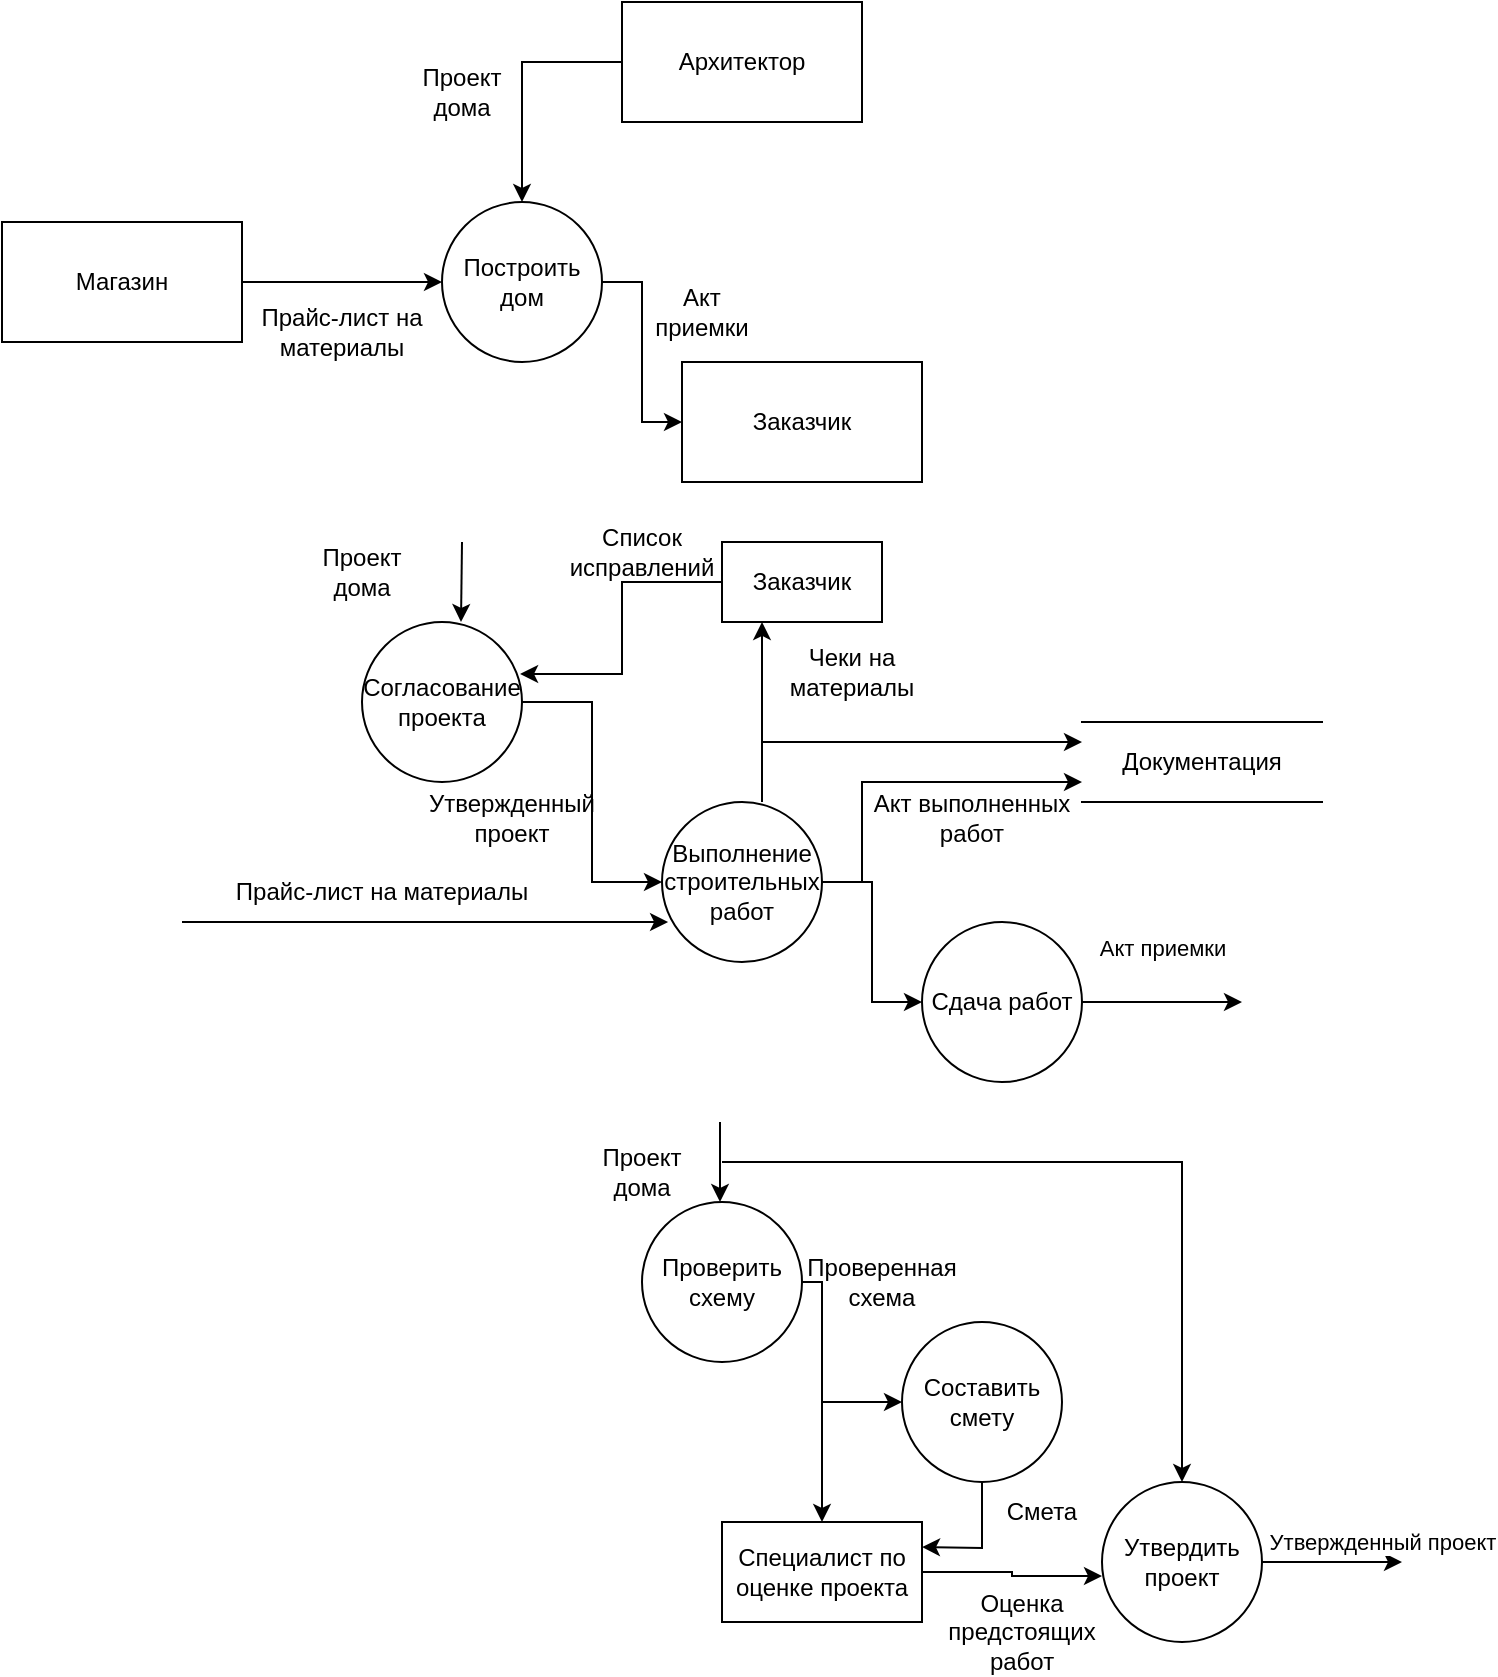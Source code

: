 <mxfile version="22.1.7" type="device">
  <diagram name="Page-1" id="52a04d89-c75d-2922-d76d-85b35f80e030">
    <mxGraphModel dx="683" dy="668" grid="1" gridSize="10" guides="1" tooltips="1" connect="1" arrows="1" fold="1" page="1" pageScale="1" pageWidth="1100" pageHeight="850" background="none" math="0" shadow="0">
      <root>
        <mxCell id="0" />
        <mxCell id="1" parent="0" />
        <mxCell id="TzFSNJ2dvFdZEOJwIAdj-11" style="edgeStyle=orthogonalEdgeStyle;rounded=0;orthogonalLoop=1;jettySize=auto;html=1;entryX=0;entryY=0.5;entryDx=0;entryDy=0;" edge="1" parent="1" source="TzFSNJ2dvFdZEOJwIAdj-5" target="TzFSNJ2dvFdZEOJwIAdj-10">
          <mxGeometry relative="1" as="geometry" />
        </mxCell>
        <mxCell id="TzFSNJ2dvFdZEOJwIAdj-5" value="Построить дом" style="ellipse;whiteSpace=wrap;html=1;aspect=fixed;" vertex="1" parent="1">
          <mxGeometry x="240" y="110" width="80" height="80" as="geometry" />
        </mxCell>
        <mxCell id="TzFSNJ2dvFdZEOJwIAdj-7" style="edgeStyle=orthogonalEdgeStyle;rounded=0;orthogonalLoop=1;jettySize=auto;html=1;entryX=0.5;entryY=0;entryDx=0;entryDy=0;" edge="1" parent="1" source="TzFSNJ2dvFdZEOJwIAdj-6" target="TzFSNJ2dvFdZEOJwIAdj-5">
          <mxGeometry relative="1" as="geometry" />
        </mxCell>
        <mxCell id="TzFSNJ2dvFdZEOJwIAdj-6" value="Архитектор" style="rounded=0;whiteSpace=wrap;html=1;" vertex="1" parent="1">
          <mxGeometry x="330" y="10" width="120" height="60" as="geometry" />
        </mxCell>
        <mxCell id="TzFSNJ2dvFdZEOJwIAdj-9" style="edgeStyle=orthogonalEdgeStyle;rounded=0;orthogonalLoop=1;jettySize=auto;html=1;entryX=0;entryY=0.5;entryDx=0;entryDy=0;" edge="1" parent="1" source="TzFSNJ2dvFdZEOJwIAdj-8" target="TzFSNJ2dvFdZEOJwIAdj-5">
          <mxGeometry relative="1" as="geometry" />
        </mxCell>
        <mxCell id="TzFSNJ2dvFdZEOJwIAdj-8" value="Магазин" style="rounded=0;whiteSpace=wrap;html=1;" vertex="1" parent="1">
          <mxGeometry x="20" y="120" width="120" height="60" as="geometry" />
        </mxCell>
        <mxCell id="TzFSNJ2dvFdZEOJwIAdj-10" value="Заказчик" style="rounded=0;whiteSpace=wrap;html=1;" vertex="1" parent="1">
          <mxGeometry x="360" y="190" width="120" height="60" as="geometry" />
        </mxCell>
        <mxCell id="TzFSNJ2dvFdZEOJwIAdj-18" style="edgeStyle=orthogonalEdgeStyle;rounded=0;orthogonalLoop=1;jettySize=auto;html=1;entryX=0;entryY=0.5;entryDx=0;entryDy=0;" edge="1" parent="1" source="TzFSNJ2dvFdZEOJwIAdj-12" target="TzFSNJ2dvFdZEOJwIAdj-13">
          <mxGeometry relative="1" as="geometry" />
        </mxCell>
        <mxCell id="TzFSNJ2dvFdZEOJwIAdj-12" value="Согласование проекта" style="ellipse;whiteSpace=wrap;html=1;aspect=fixed;" vertex="1" parent="1">
          <mxGeometry x="200" y="320" width="80" height="80" as="geometry" />
        </mxCell>
        <mxCell id="TzFSNJ2dvFdZEOJwIAdj-19" style="edgeStyle=orthogonalEdgeStyle;rounded=0;orthogonalLoop=1;jettySize=auto;html=1;entryX=0;entryY=0.5;entryDx=0;entryDy=0;" edge="1" parent="1" source="TzFSNJ2dvFdZEOJwIAdj-13" target="TzFSNJ2dvFdZEOJwIAdj-14">
          <mxGeometry relative="1" as="geometry" />
        </mxCell>
        <mxCell id="TzFSNJ2dvFdZEOJwIAdj-13" value="Выполнение строительных работ" style="ellipse;whiteSpace=wrap;html=1;aspect=fixed;" vertex="1" parent="1">
          <mxGeometry x="350" y="410" width="80" height="80" as="geometry" />
        </mxCell>
        <mxCell id="TzFSNJ2dvFdZEOJwIAdj-14" value="&lt;div&gt;Сдача работ&lt;/div&gt;" style="ellipse;whiteSpace=wrap;html=1;aspect=fixed;" vertex="1" parent="1">
          <mxGeometry x="480" y="470" width="80" height="80" as="geometry" />
        </mxCell>
        <mxCell id="TzFSNJ2dvFdZEOJwIAdj-15" value="Заказчик" style="rounded=0;whiteSpace=wrap;html=1;" vertex="1" parent="1">
          <mxGeometry x="380" y="280" width="80" height="40" as="geometry" />
        </mxCell>
        <mxCell id="TzFSNJ2dvFdZEOJwIAdj-16" value="Документация" style="shape=partialRectangle;whiteSpace=wrap;html=1;left=0;right=0;fillColor=none;" vertex="1" parent="1">
          <mxGeometry x="560" y="370" width="120" height="40" as="geometry" />
        </mxCell>
        <mxCell id="TzFSNJ2dvFdZEOJwIAdj-17" style="edgeStyle=orthogonalEdgeStyle;rounded=0;orthogonalLoop=1;jettySize=auto;html=1;entryX=0.988;entryY=0.325;entryDx=0;entryDy=0;entryPerimeter=0;" edge="1" parent="1" source="TzFSNJ2dvFdZEOJwIAdj-15" target="TzFSNJ2dvFdZEOJwIAdj-12">
          <mxGeometry relative="1" as="geometry" />
        </mxCell>
        <mxCell id="TzFSNJ2dvFdZEOJwIAdj-20" value="" style="endArrow=classic;html=1;rounded=0;entryX=0.038;entryY=0.75;entryDx=0;entryDy=0;entryPerimeter=0;" edge="1" parent="1" target="TzFSNJ2dvFdZEOJwIAdj-13">
          <mxGeometry width="50" height="50" relative="1" as="geometry">
            <mxPoint x="110" y="470" as="sourcePoint" />
            <mxPoint x="200" y="470" as="targetPoint" />
            <Array as="points">
              <mxPoint x="280" y="470" />
            </Array>
          </mxGeometry>
        </mxCell>
        <mxCell id="TzFSNJ2dvFdZEOJwIAdj-23" value="" style="endArrow=classic;html=1;rounded=0;" edge="1" parent="1">
          <mxGeometry width="50" height="50" relative="1" as="geometry">
            <mxPoint x="450" y="450" as="sourcePoint" />
            <mxPoint x="560" y="400" as="targetPoint" />
            <Array as="points">
              <mxPoint x="450" y="400" />
            </Array>
          </mxGeometry>
        </mxCell>
        <mxCell id="TzFSNJ2dvFdZEOJwIAdj-25" value="Акт выполненных работ" style="text;html=1;strokeColor=none;fillColor=none;align=center;verticalAlign=middle;whiteSpace=wrap;rounded=0;" vertex="1" parent="1">
          <mxGeometry x="450" y="402.5" width="110" height="30" as="geometry" />
        </mxCell>
        <mxCell id="TzFSNJ2dvFdZEOJwIAdj-26" value="Утвержденный проект" style="text;html=1;strokeColor=none;fillColor=none;align=center;verticalAlign=middle;whiteSpace=wrap;rounded=0;" vertex="1" parent="1">
          <mxGeometry x="240" y="410" width="70" height="15" as="geometry" />
        </mxCell>
        <mxCell id="TzFSNJ2dvFdZEOJwIAdj-27" value="&lt;div&gt;Прайс-лист на материалы&lt;/div&gt;" style="text;html=1;strokeColor=none;fillColor=none;align=center;verticalAlign=middle;whiteSpace=wrap;rounded=0;" vertex="1" parent="1">
          <mxGeometry x="120" y="440" width="180" height="30" as="geometry" />
        </mxCell>
        <mxCell id="TzFSNJ2dvFdZEOJwIAdj-28" value="" style="endArrow=classic;html=1;rounded=0;" edge="1" parent="1">
          <mxGeometry width="50" height="50" relative="1" as="geometry">
            <mxPoint x="250" y="280" as="sourcePoint" />
            <mxPoint x="249.5" y="320" as="targetPoint" />
          </mxGeometry>
        </mxCell>
        <mxCell id="TzFSNJ2dvFdZEOJwIAdj-29" value="Проект дома" style="text;html=1;strokeColor=none;fillColor=none;align=center;verticalAlign=middle;whiteSpace=wrap;rounded=0;" vertex="1" parent="1">
          <mxGeometry x="170" y="280" width="60" height="30" as="geometry" />
        </mxCell>
        <mxCell id="TzFSNJ2dvFdZEOJwIAdj-30" value="" style="endArrow=classic;html=1;rounded=0;" edge="1" parent="1">
          <mxGeometry width="50" height="50" relative="1" as="geometry">
            <mxPoint x="560" y="510" as="sourcePoint" />
            <mxPoint x="640" y="510" as="targetPoint" />
          </mxGeometry>
        </mxCell>
        <mxCell id="TzFSNJ2dvFdZEOJwIAdj-31" value="&lt;div&gt;Акт приемки&lt;/div&gt;&lt;div&gt;&lt;br&gt;&lt;/div&gt;" style="edgeLabel;html=1;align=center;verticalAlign=middle;resizable=0;points=[];" vertex="1" connectable="0" parent="TzFSNJ2dvFdZEOJwIAdj-30">
          <mxGeometry x="0.425" y="4" relative="1" as="geometry">
            <mxPoint x="-17" y="-16" as="offset" />
          </mxGeometry>
        </mxCell>
        <mxCell id="TzFSNJ2dvFdZEOJwIAdj-32" value="" style="endArrow=classic;html=1;rounded=0;entryX=0.25;entryY=1;entryDx=0;entryDy=0;" edge="1" parent="1" target="TzFSNJ2dvFdZEOJwIAdj-15">
          <mxGeometry width="50" height="50" relative="1" as="geometry">
            <mxPoint x="400" y="410" as="sourcePoint" />
            <mxPoint x="450" y="345" as="targetPoint" />
          </mxGeometry>
        </mxCell>
        <mxCell id="TzFSNJ2dvFdZEOJwIAdj-34" value="Чеки на материалы" style="text;html=1;strokeColor=none;fillColor=none;align=center;verticalAlign=middle;whiteSpace=wrap;rounded=0;" vertex="1" parent="1">
          <mxGeometry x="405" y="330" width="80" height="30" as="geometry" />
        </mxCell>
        <mxCell id="TzFSNJ2dvFdZEOJwIAdj-35" value="" style="endArrow=classic;html=1;rounded=0;entryX=0;entryY=0.5;entryDx=0;entryDy=0;" edge="1" parent="1">
          <mxGeometry width="50" height="50" relative="1" as="geometry">
            <mxPoint x="400" y="380" as="sourcePoint" />
            <mxPoint x="560" y="380" as="targetPoint" />
          </mxGeometry>
        </mxCell>
        <mxCell id="TzFSNJ2dvFdZEOJwIAdj-36" value="Список исправлений" style="text;html=1;strokeColor=none;fillColor=none;align=center;verticalAlign=middle;whiteSpace=wrap;rounded=0;" vertex="1" parent="1">
          <mxGeometry x="310" y="270" width="60" height="30" as="geometry" />
        </mxCell>
        <mxCell id="TzFSNJ2dvFdZEOJwIAdj-40" style="edgeStyle=orthogonalEdgeStyle;rounded=0;orthogonalLoop=1;jettySize=auto;html=1;entryX=0;entryY=0.5;entryDx=0;entryDy=0;" edge="1" parent="1" source="TzFSNJ2dvFdZEOJwIAdj-37" target="TzFSNJ2dvFdZEOJwIAdj-38">
          <mxGeometry relative="1" as="geometry">
            <Array as="points">
              <mxPoint x="430" y="650" />
              <mxPoint x="430" y="710" />
            </Array>
          </mxGeometry>
        </mxCell>
        <mxCell id="TzFSNJ2dvFdZEOJwIAdj-37" value="Проверить схему" style="ellipse;whiteSpace=wrap;html=1;aspect=fixed;" vertex="1" parent="1">
          <mxGeometry x="340" y="610" width="80" height="80" as="geometry" />
        </mxCell>
        <mxCell id="TzFSNJ2dvFdZEOJwIAdj-38" value="Составить смету" style="ellipse;whiteSpace=wrap;html=1;aspect=fixed;" vertex="1" parent="1">
          <mxGeometry x="470" y="670" width="80" height="80" as="geometry" />
        </mxCell>
        <mxCell id="TzFSNJ2dvFdZEOJwIAdj-39" value="Утвердить проект" style="ellipse;whiteSpace=wrap;html=1;aspect=fixed;" vertex="1" parent="1">
          <mxGeometry x="570" y="750" width="80" height="80" as="geometry" />
        </mxCell>
        <mxCell id="TzFSNJ2dvFdZEOJwIAdj-41" value="Специалист по оценке проекта" style="rounded=0;whiteSpace=wrap;html=1;" vertex="1" parent="1">
          <mxGeometry x="380" y="770" width="100" height="50" as="geometry" />
        </mxCell>
        <mxCell id="TzFSNJ2dvFdZEOJwIAdj-42" value="" style="endArrow=classic;html=1;rounded=0;" edge="1" parent="1" target="TzFSNJ2dvFdZEOJwIAdj-41">
          <mxGeometry width="50" height="50" relative="1" as="geometry">
            <mxPoint x="430" y="710" as="sourcePoint" />
            <mxPoint x="480" y="660" as="targetPoint" />
          </mxGeometry>
        </mxCell>
        <mxCell id="TzFSNJ2dvFdZEOJwIAdj-43" value="" style="endArrow=classic;html=1;rounded=0;exitX=0.5;exitY=1;exitDx=0;exitDy=0;entryX=1;entryY=0.25;entryDx=0;entryDy=0;" edge="1" parent="1" source="TzFSNJ2dvFdZEOJwIAdj-38" target="TzFSNJ2dvFdZEOJwIAdj-41">
          <mxGeometry width="50" height="50" relative="1" as="geometry">
            <mxPoint x="530" y="710" as="sourcePoint" />
            <mxPoint x="470" y="780" as="targetPoint" />
            <Array as="points">
              <mxPoint x="510" y="783" />
            </Array>
          </mxGeometry>
        </mxCell>
        <mxCell id="TzFSNJ2dvFdZEOJwIAdj-45" style="edgeStyle=orthogonalEdgeStyle;rounded=0;orthogonalLoop=1;jettySize=auto;html=1;entryX=0;entryY=0.588;entryDx=0;entryDy=0;entryPerimeter=0;" edge="1" parent="1" source="TzFSNJ2dvFdZEOJwIAdj-41" target="TzFSNJ2dvFdZEOJwIAdj-39">
          <mxGeometry relative="1" as="geometry" />
        </mxCell>
        <mxCell id="TzFSNJ2dvFdZEOJwIAdj-46" value="" style="endArrow=classic;html=1;rounded=0;" edge="1" parent="1">
          <mxGeometry width="50" height="50" relative="1" as="geometry">
            <mxPoint x="379" y="570" as="sourcePoint" />
            <mxPoint x="379" y="610" as="targetPoint" />
          </mxGeometry>
        </mxCell>
        <mxCell id="TzFSNJ2dvFdZEOJwIAdj-47" value="Проект дома" style="text;html=1;strokeColor=none;fillColor=none;align=center;verticalAlign=middle;whiteSpace=wrap;rounded=0;" vertex="1" parent="1">
          <mxGeometry x="310" y="580" width="60" height="30" as="geometry" />
        </mxCell>
        <mxCell id="TzFSNJ2dvFdZEOJwIAdj-48" value="Проверенная схема" style="text;html=1;strokeColor=none;fillColor=none;align=center;verticalAlign=middle;whiteSpace=wrap;rounded=0;" vertex="1" parent="1">
          <mxGeometry x="430" y="635" width="60" height="30" as="geometry" />
        </mxCell>
        <mxCell id="TzFSNJ2dvFdZEOJwIAdj-49" value="Смета" style="text;html=1;strokeColor=none;fillColor=none;align=center;verticalAlign=middle;whiteSpace=wrap;rounded=0;" vertex="1" parent="1">
          <mxGeometry x="510" y="750" width="60" height="30" as="geometry" />
        </mxCell>
        <mxCell id="TzFSNJ2dvFdZEOJwIAdj-50" value="Оценка предстоящих работ" style="text;html=1;strokeColor=none;fillColor=none;align=center;verticalAlign=middle;whiteSpace=wrap;rounded=0;" vertex="1" parent="1">
          <mxGeometry x="500" y="810" width="60" height="30" as="geometry" />
        </mxCell>
        <mxCell id="TzFSNJ2dvFdZEOJwIAdj-51" value="" style="endArrow=classic;html=1;rounded=0;entryX=0.5;entryY=0;entryDx=0;entryDy=0;" edge="1" parent="1" target="TzFSNJ2dvFdZEOJwIAdj-39">
          <mxGeometry width="50" height="50" relative="1" as="geometry">
            <mxPoint x="380" y="590" as="sourcePoint" />
            <mxPoint x="690" y="560" as="targetPoint" />
            <Array as="points">
              <mxPoint x="610" y="590" />
            </Array>
          </mxGeometry>
        </mxCell>
        <mxCell id="TzFSNJ2dvFdZEOJwIAdj-52" value="" style="endArrow=classic;html=1;rounded=0;" edge="1" parent="1">
          <mxGeometry width="50" height="50" relative="1" as="geometry">
            <mxPoint x="650" y="790" as="sourcePoint" />
            <mxPoint x="720" y="790" as="targetPoint" />
          </mxGeometry>
        </mxCell>
        <mxCell id="TzFSNJ2dvFdZEOJwIAdj-53" value="Утвержденный проект" style="edgeLabel;html=1;align=center;verticalAlign=middle;resizable=0;points=[];" vertex="1" connectable="0" parent="TzFSNJ2dvFdZEOJwIAdj-52">
          <mxGeometry x="0.143" relative="1" as="geometry">
            <mxPoint x="20" y="-10" as="offset" />
          </mxGeometry>
        </mxCell>
        <mxCell id="TzFSNJ2dvFdZEOJwIAdj-54" value="Акт приемки" style="text;html=1;strokeColor=none;fillColor=none;align=center;verticalAlign=middle;whiteSpace=wrap;rounded=0;" vertex="1" parent="1">
          <mxGeometry x="340" y="150" width="60" height="30" as="geometry" />
        </mxCell>
        <mxCell id="TzFSNJ2dvFdZEOJwIAdj-55" value="&lt;div&gt;Проект дома&lt;/div&gt;" style="text;html=1;strokeColor=none;fillColor=none;align=center;verticalAlign=middle;whiteSpace=wrap;rounded=0;" vertex="1" parent="1">
          <mxGeometry x="220" y="40" width="60" height="30" as="geometry" />
        </mxCell>
        <mxCell id="TzFSNJ2dvFdZEOJwIAdj-56" value="Прайс-лист на материалы" style="text;html=1;strokeColor=none;fillColor=none;align=center;verticalAlign=middle;whiteSpace=wrap;rounded=0;" vertex="1" parent="1">
          <mxGeometry x="140" y="160" width="100" height="30" as="geometry" />
        </mxCell>
      </root>
    </mxGraphModel>
  </diagram>
</mxfile>
